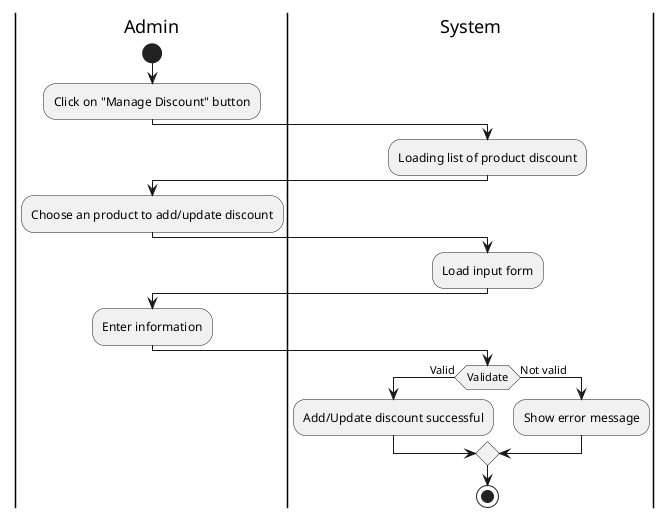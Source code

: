 @startuml
|Admin|
start
:Click on "Manage Discount" button;
|System|
:Loading list of product discount;
|Admin|
:Choose an product to add/update discount;
|System|
:Load input form;
|Admin|
:Enter information;
|System|
if (Validate) then (Valid)
:Add/Update discount successful;
else (Not valid)
:Show error message;
endif
stop
@enduml